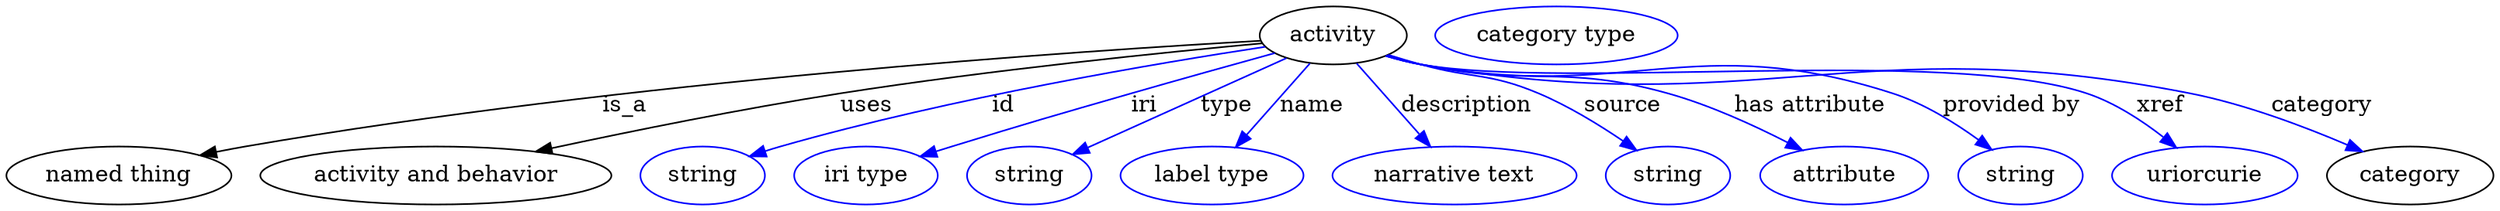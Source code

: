 digraph {
	graph [bb="0,0,1535.9,123"];
	node [label="\N"];
	activity	[height=0.5,
		label=activity,
		pos="820.54,105",
		width=1.2638];
	"named thing"	[height=0.5,
		pos="69.544,18",
		width=1.9318];
	activity -> "named thing"	[label=is_a,
		lp="382.54,61.5",
		pos="e,119.77,30.607 775.75,101.68 667.28,95.596 382.13,76.727 147.54,36 141.77,34.998 135.78,33.863 129.79,32.666"];
	"activity and behavior"	[height=0.5,
		pos="265.54,18",
		width=3.015];
	activity -> "activity and behavior"	[label=uses,
		lp="532.04,61.5",
		pos="e,327.19,32.816 776.7,100.12 717.31,94.61 608.08,83.538 515.54,69 455.1,59.505 387.05,45.686 337.22,34.981"];
	id	[color=blue,
		height=0.5,
		label=string,
		pos="430.54,18",
		width=1.0652];
	activity -> id	[color=blue,
		label=id,
		lp="616.54,61.5",
		pos="e,459.55,29.922 778.43,97.913 713.35,87.997 584.77,66.369 478.54,36 475.44,35.113 472.25,34.133 469.05,33.106",
		style=solid];
	iri	[color=blue,
		height=0.5,
		label="iri type",
		pos="531.54,18",
		width=1.2277];
	activity -> iri	[color=blue,
		label=iri,
		lp="703.54,61.5",
		pos="e,565.22,29.681 784.39,94.067 759.4,87.155 725.41,77.661 695.54,69 646.52,54.785 634.33,50.997 585.54,36 582.05,34.926 578.43,33.805 \
574.8,32.674",
		style=solid];
	type	[color=blue,
		height=0.5,
		label=string,
		pos="632.54,18",
		width=1.0652];
	activity -> type	[color=blue,
		label=type,
		lp="754.54,61.5",
		pos="e,659.11,31.01 791.58,90.905 758.39,75.9 703.99,51.304 668.22,35.131",
		style=solid];
	name	[color=blue,
		height=0.5,
		label="label type",
		pos="745.54,18",
		width=1.5707];
	activity -> name	[color=blue,
		label=name,
		lp="807.54,61.5",
		pos="e,760.22,35.629 806.08,87.611 794.95,74.993 779.39,57.361 766.84,43.131",
		style=solid];
	description	[color=blue,
		height=0.5,
		label="narrative text",
		pos="895.54,18",
		width=2.0943];
	activity -> description	[color=blue,
		label=description,
		lp="903.04,61.5",
		pos="e,880.61,35.92 835,87.611 845.96,75.19 861.21,57.911 873.66,43.801",
		style=solid];
	source	[color=blue,
		height=0.5,
		label=string,
		pos="1027.5,18",
		width=1.0652];
	activity -> source	[color=blue,
		label=source,
		lp="999.54,61.5",
		pos="e,1008.1,33.601 854.44,92.97 861.08,90.91 868.01,88.831 874.54,87 906.72,77.978 916.77,82.018 947.54,69 965.95,61.213 984.99,49.486 \
999.88,39.346",
		style=solid];
	"has attribute"	[color=blue,
		height=0.5,
		label=attribute,
		pos="1135.5,18",
		width=1.4443];
	activity -> "has attribute"	[color=blue,
		label="has attribute",
		lp="1114.5,61.5",
		pos="e,1109.8,33.749 853.7,92.488 860.53,90.42 867.72,88.462 874.54,87 941.49,72.657 961.65,87.615 1027.5,69 1053.1,61.79 1080.1,49.242 \
1100.8,38.521",
		style=solid];
	"provided by"	[color=blue,
		height=0.5,
		label=string,
		pos="1243.5,18",
		width=1.0652];
	activity -> "provided by"	[color=blue,
		label="provided by",
		lp="1238,61.5",
		pos="e,1225.7,34.239 853.06,92.364 860.07,90.253 867.49,88.308 874.54,87 1002,63.37 1042.4,109.26 1165.5,69 1184.3,62.875 1203,51.154 \
1217.3,40.6",
		style=solid];
	xref	[color=blue,
		height=0.5,
		label=uriorcurie,
		pos="1357.5,18",
		width=1.5887];
	activity -> xref	[color=blue,
		label=xref,
		lp="1330,61.5",
		pos="e,1339.9,35.315 853.04,92.268 860.05,90.163 867.48,88.245 874.54,87 964.36,71.172 1198,97.879 1284.5,69 1301.8,63.254 1318.6,52.165 \
1331.8,41.887",
		style=solid];
	category	[height=0.5,
		pos="1484.5,18",
		width=1.4263];
	activity -> category	[color=blue,
		label=category,
		lp="1430,61.5",
		pos="e,1455.1,32.91 853.04,92.235 860.05,90.133 867.47,88.224 874.54,87 1082.3,51.027 1141.7,109.88 1348.5,69 1382.4,62.31 1419,48.436 \
1445.7,36.997",
		style=solid];
	"named thing_category"	[color=blue,
		height=0.5,
		label="category type",
		pos="958.54,105",
		width=2.0762];
}
